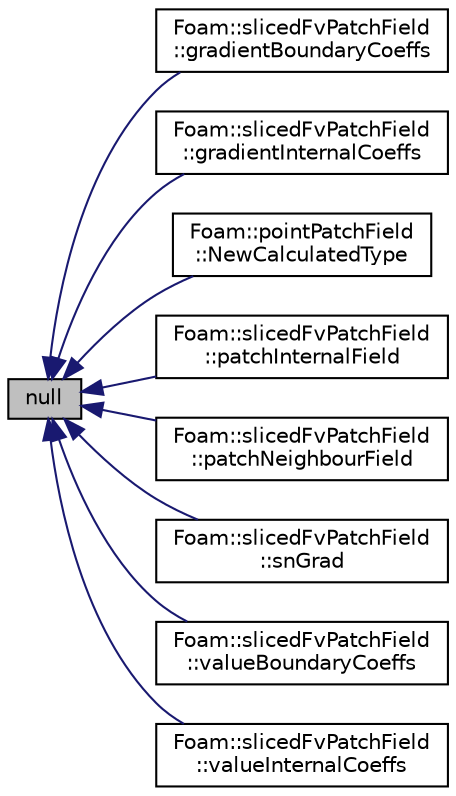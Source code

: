 digraph "null"
{
  bgcolor="transparent";
  edge [fontname="Helvetica",fontsize="10",labelfontname="Helvetica",labelfontsize="10"];
  node [fontname="Helvetica",fontsize="10",shape=record];
  rankdir="LR";
  Node1 [label="null",height=0.2,width=0.4,color="black", fillcolor="grey75", style="filled", fontcolor="black"];
  Node1 -> Node2 [dir="back",color="midnightblue",fontsize="10",style="solid",fontname="Helvetica"];
  Node2 [label="Foam::slicedFvPatchField\l::gradientBoundaryCoeffs",height=0.2,width=0.4,color="black",URL="$a02322.html#a53f1baf3a7dce577c5cdcaf0699620de",tooltip="Return the matrix source coefficients corresponding to the. "];
  Node1 -> Node3 [dir="back",color="midnightblue",fontsize="10",style="solid",fontname="Helvetica"];
  Node3 [label="Foam::slicedFvPatchField\l::gradientInternalCoeffs",height=0.2,width=0.4,color="black",URL="$a02322.html#ab3a39800f7f1242e1b1ca6c7f4e41f8b",tooltip="Return the matrix diagonal coefficients corresponding to the. "];
  Node1 -> Node4 [dir="back",color="midnightblue",fontsize="10",style="solid",fontname="Helvetica"];
  Node4 [label="Foam::pointPatchField\l::NewCalculatedType",height=0.2,width=0.4,color="black",URL="$a01882.html#ace958f723c946295896d240e226d424b",tooltip="Return a pointer to a new CalculatedpointPatchField created on. "];
  Node1 -> Node5 [dir="back",color="midnightblue",fontsize="10",style="solid",fontname="Helvetica"];
  Node5 [label="Foam::slicedFvPatchField\l::patchInternalField",height=0.2,width=0.4,color="black",URL="$a02322.html#a55f0207e7ce4f6665c34901bb01c6439",tooltip="Return internal field next to patch as patch field. "];
  Node1 -> Node6 [dir="back",color="midnightblue",fontsize="10",style="solid",fontname="Helvetica"];
  Node6 [label="Foam::slicedFvPatchField\l::patchNeighbourField",height=0.2,width=0.4,color="black",URL="$a02322.html#af00da50e8aed4bef07d677dcc7df1951",tooltip="Return neighbour coupled given internal cell data. "];
  Node1 -> Node7 [dir="back",color="midnightblue",fontsize="10",style="solid",fontname="Helvetica"];
  Node7 [label="Foam::slicedFvPatchField\l::snGrad",height=0.2,width=0.4,color="black",URL="$a02322.html#afc8bfba932719d867490c10e146d10cc",tooltip="Return patch-normal gradient. "];
  Node1 -> Node8 [dir="back",color="midnightblue",fontsize="10",style="solid",fontname="Helvetica"];
  Node8 [label="Foam::slicedFvPatchField\l::valueBoundaryCoeffs",height=0.2,width=0.4,color="black",URL="$a02322.html#ac71f56388ca14d221b3134f33865c4f9",tooltip="Return the matrix source coefficients corresponding to the. "];
  Node1 -> Node9 [dir="back",color="midnightblue",fontsize="10",style="solid",fontname="Helvetica"];
  Node9 [label="Foam::slicedFvPatchField\l::valueInternalCoeffs",height=0.2,width=0.4,color="black",URL="$a02322.html#a379309ccd5fd90133fcd1db4e5fef8ef",tooltip="Return the matrix diagonal coefficients corresponding to the. "];
}
